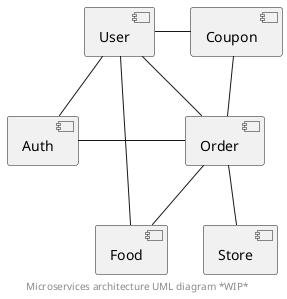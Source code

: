 @startuml

[User] -- [Auth]
[Auth] - [Order]
[User] - [Coupon]
[User] - [Order]
[User] - [Food]
[Coupon] - [Order]
[Order] -- [Store]
[Order] -- [Food]

footer Microservices architecture UML diagram *WIP*
@enduml
